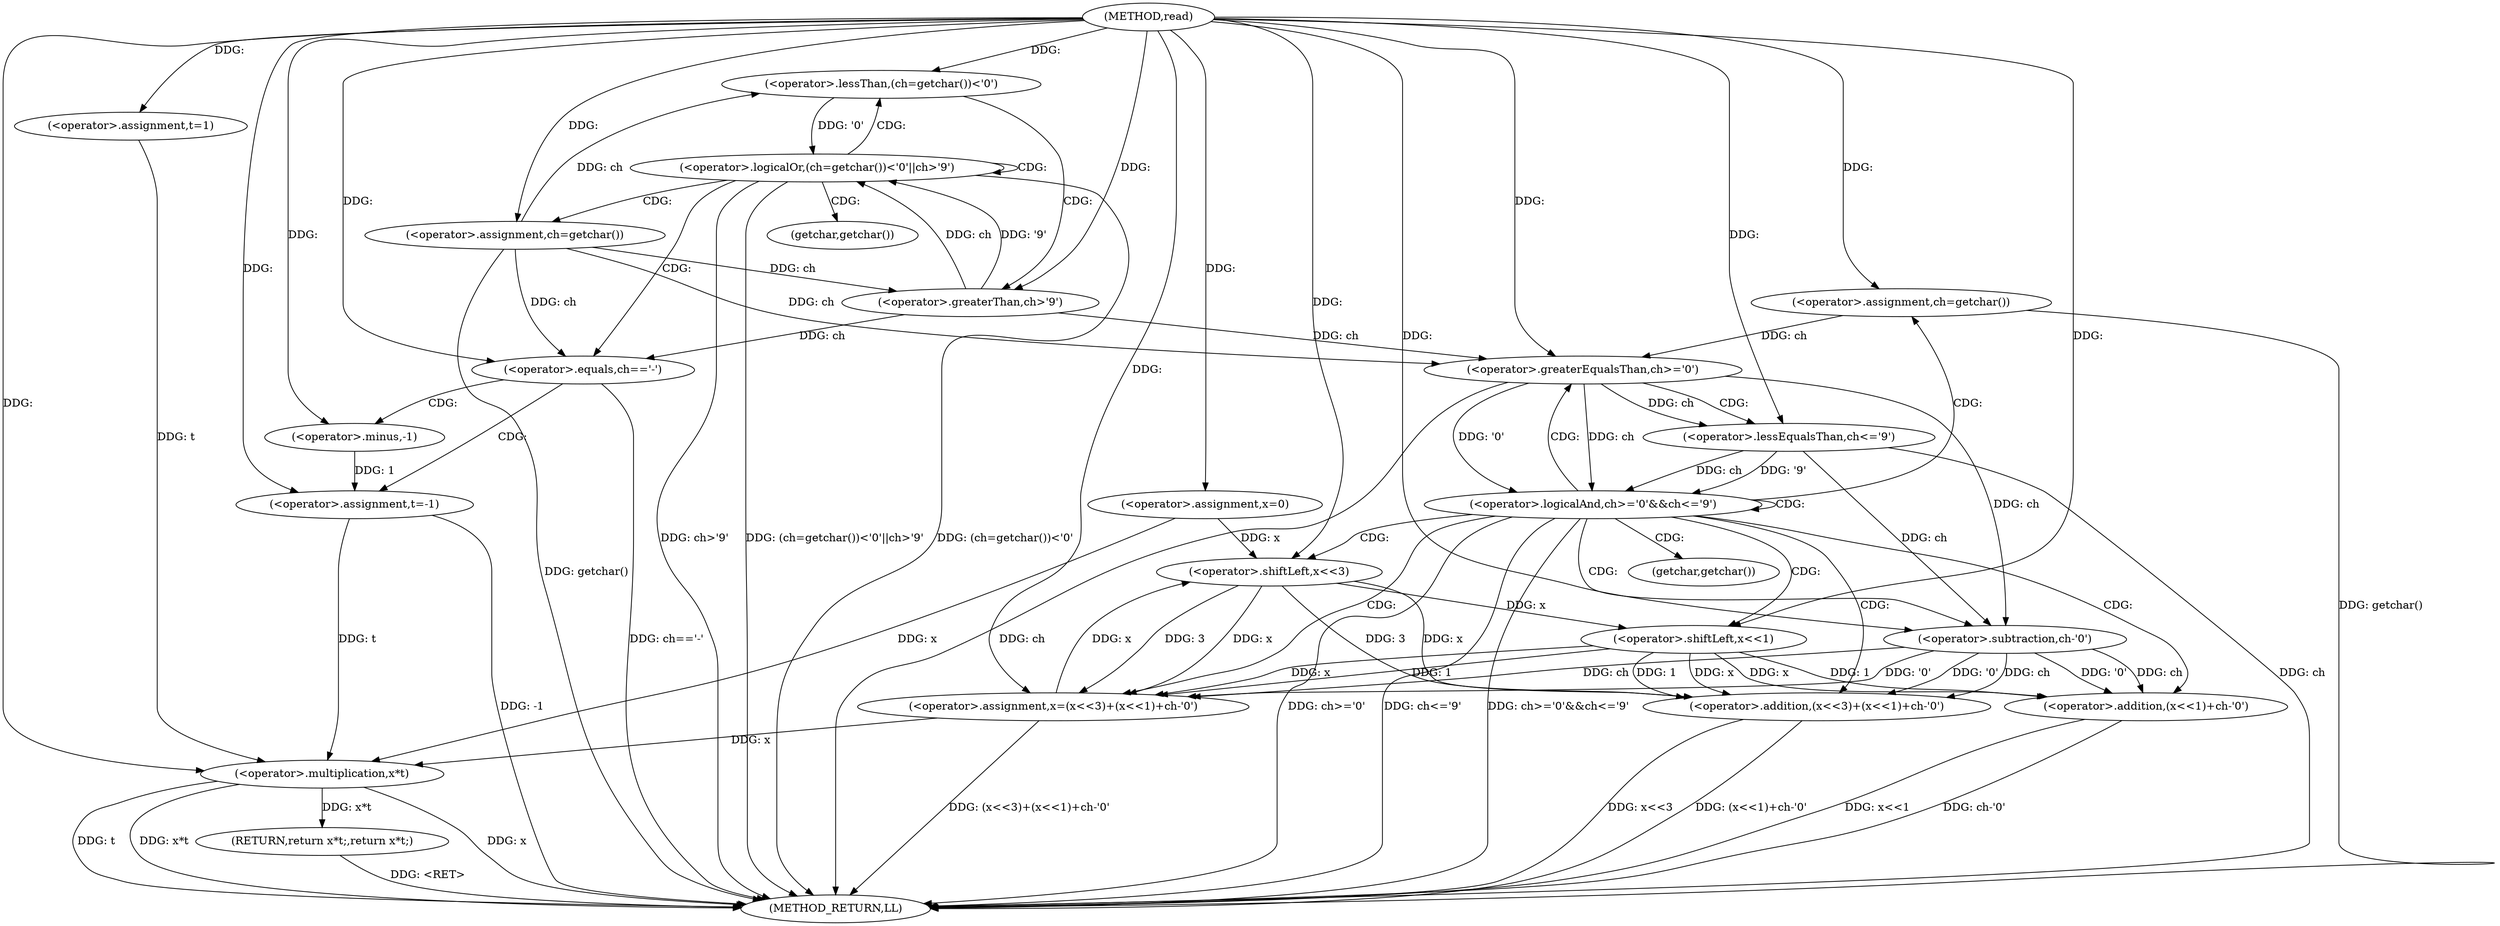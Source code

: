 digraph "read" {  
"1000113" [label = "(METHOD,read)" ]
"1000171" [label = "(METHOD_RETURN,LL)" ]
"1000116" [label = "(<operator>.assignment,x=0)" ]
"1000120" [label = "(<operator>.assignment,t=1)" ]
"1000167" [label = "(RETURN,return x*t;,return x*t;)" ]
"1000125" [label = "(<operator>.logicalOr,(ch=getchar())<'0'||ch>'9')" ]
"1000143" [label = "(<operator>.logicalAnd,ch>='0'&&ch<='9')" ]
"1000168" [label = "(<operator>.multiplication,x*t)" ]
"1000135" [label = "(<operator>.equals,ch=='-')" ]
"1000138" [label = "(<operator>.assignment,t=-1)" ]
"1000151" [label = "(<operator>.assignment,x=(x<<3)+(x<<1)+ch-'0')" ]
"1000164" [label = "(<operator>.assignment,ch=getchar())" ]
"1000126" [label = "(<operator>.lessThan,(ch=getchar())<'0')" ]
"1000131" [label = "(<operator>.greaterThan,ch>'9')" ]
"1000144" [label = "(<operator>.greaterEqualsThan,ch>='0')" ]
"1000147" [label = "(<operator>.lessEqualsThan,ch<='9')" ]
"1000127" [label = "(<operator>.assignment,ch=getchar())" ]
"1000140" [label = "(<operator>.minus,-1)" ]
"1000153" [label = "(<operator>.addition,(x<<3)+(x<<1)+ch-'0')" ]
"1000154" [label = "(<operator>.shiftLeft,x<<3)" ]
"1000157" [label = "(<operator>.addition,(x<<1)+ch-'0')" ]
"1000158" [label = "(<operator>.shiftLeft,x<<1)" ]
"1000161" [label = "(<operator>.subtraction,ch-'0')" ]
"1000166" [label = "(getchar,getchar())" ]
"1000129" [label = "(getchar,getchar())" ]
  "1000127" -> "1000171"  [ label = "DDG: getchar()"] 
  "1000125" -> "1000171"  [ label = "DDG: (ch=getchar())<'0'"] 
  "1000125" -> "1000171"  [ label = "DDG: ch>'9'"] 
  "1000125" -> "1000171"  [ label = "DDG: (ch=getchar())<'0'||ch>'9'"] 
  "1000144" -> "1000171"  [ label = "DDG: ch"] 
  "1000143" -> "1000171"  [ label = "DDG: ch>='0'"] 
  "1000147" -> "1000171"  [ label = "DDG: ch"] 
  "1000143" -> "1000171"  [ label = "DDG: ch<='9'"] 
  "1000143" -> "1000171"  [ label = "DDG: ch>='0'&&ch<='9'"] 
  "1000168" -> "1000171"  [ label = "DDG: x"] 
  "1000168" -> "1000171"  [ label = "DDG: t"] 
  "1000168" -> "1000171"  [ label = "DDG: x*t"] 
  "1000153" -> "1000171"  [ label = "DDG: x<<3"] 
  "1000157" -> "1000171"  [ label = "DDG: x<<1"] 
  "1000157" -> "1000171"  [ label = "DDG: ch-'0'"] 
  "1000153" -> "1000171"  [ label = "DDG: (x<<1)+ch-'0'"] 
  "1000151" -> "1000171"  [ label = "DDG: (x<<3)+(x<<1)+ch-'0'"] 
  "1000164" -> "1000171"  [ label = "DDG: getchar()"] 
  "1000135" -> "1000171"  [ label = "DDG: ch=='-'"] 
  "1000138" -> "1000171"  [ label = "DDG: -1"] 
  "1000167" -> "1000171"  [ label = "DDG: <RET>"] 
  "1000113" -> "1000116"  [ label = "DDG: "] 
  "1000113" -> "1000120"  [ label = "DDG: "] 
  "1000168" -> "1000167"  [ label = "DDG: x*t"] 
  "1000126" -> "1000125"  [ label = "DDG: '0'"] 
  "1000131" -> "1000125"  [ label = "DDG: ch"] 
  "1000131" -> "1000125"  [ label = "DDG: '9'"] 
  "1000140" -> "1000138"  [ label = "DDG: 1"] 
  "1000144" -> "1000143"  [ label = "DDG: '0'"] 
  "1000144" -> "1000143"  [ label = "DDG: ch"] 
  "1000147" -> "1000143"  [ label = "DDG: ch"] 
  "1000147" -> "1000143"  [ label = "DDG: '9'"] 
  "1000154" -> "1000151"  [ label = "DDG: x"] 
  "1000154" -> "1000151"  [ label = "DDG: 3"] 
  "1000161" -> "1000151"  [ label = "DDG: '0'"] 
  "1000161" -> "1000151"  [ label = "DDG: ch"] 
  "1000158" -> "1000151"  [ label = "DDG: 1"] 
  "1000158" -> "1000151"  [ label = "DDG: x"] 
  "1000113" -> "1000164"  [ label = "DDG: "] 
  "1000116" -> "1000168"  [ label = "DDG: x"] 
  "1000151" -> "1000168"  [ label = "DDG: x"] 
  "1000113" -> "1000168"  [ label = "DDG: "] 
  "1000120" -> "1000168"  [ label = "DDG: t"] 
  "1000138" -> "1000168"  [ label = "DDG: t"] 
  "1000127" -> "1000126"  [ label = "DDG: ch"] 
  "1000113" -> "1000126"  [ label = "DDG: "] 
  "1000127" -> "1000131"  [ label = "DDG: ch"] 
  "1000113" -> "1000131"  [ label = "DDG: "] 
  "1000127" -> "1000135"  [ label = "DDG: ch"] 
  "1000131" -> "1000135"  [ label = "DDG: ch"] 
  "1000113" -> "1000135"  [ label = "DDG: "] 
  "1000113" -> "1000138"  [ label = "DDG: "] 
  "1000127" -> "1000144"  [ label = "DDG: ch"] 
  "1000131" -> "1000144"  [ label = "DDG: ch"] 
  "1000164" -> "1000144"  [ label = "DDG: ch"] 
  "1000113" -> "1000144"  [ label = "DDG: "] 
  "1000144" -> "1000147"  [ label = "DDG: ch"] 
  "1000113" -> "1000147"  [ label = "DDG: "] 
  "1000113" -> "1000151"  [ label = "DDG: "] 
  "1000113" -> "1000127"  [ label = "DDG: "] 
  "1000113" -> "1000140"  [ label = "DDG: "] 
  "1000154" -> "1000153"  [ label = "DDG: x"] 
  "1000154" -> "1000153"  [ label = "DDG: 3"] 
  "1000161" -> "1000153"  [ label = "DDG: '0'"] 
  "1000161" -> "1000153"  [ label = "DDG: ch"] 
  "1000158" -> "1000153"  [ label = "DDG: 1"] 
  "1000158" -> "1000153"  [ label = "DDG: x"] 
  "1000116" -> "1000154"  [ label = "DDG: x"] 
  "1000151" -> "1000154"  [ label = "DDG: x"] 
  "1000113" -> "1000154"  [ label = "DDG: "] 
  "1000158" -> "1000157"  [ label = "DDG: 1"] 
  "1000158" -> "1000157"  [ label = "DDG: x"] 
  "1000161" -> "1000157"  [ label = "DDG: '0'"] 
  "1000161" -> "1000157"  [ label = "DDG: ch"] 
  "1000154" -> "1000158"  [ label = "DDG: x"] 
  "1000113" -> "1000158"  [ label = "DDG: "] 
  "1000144" -> "1000161"  [ label = "DDG: ch"] 
  "1000147" -> "1000161"  [ label = "DDG: ch"] 
  "1000113" -> "1000161"  [ label = "DDG: "] 
  "1000125" -> "1000125"  [ label = "CDG: "] 
  "1000125" -> "1000127"  [ label = "CDG: "] 
  "1000125" -> "1000126"  [ label = "CDG: "] 
  "1000125" -> "1000129"  [ label = "CDG: "] 
  "1000125" -> "1000135"  [ label = "CDG: "] 
  "1000143" -> "1000153"  [ label = "CDG: "] 
  "1000143" -> "1000164"  [ label = "CDG: "] 
  "1000143" -> "1000143"  [ label = "CDG: "] 
  "1000143" -> "1000158"  [ label = "CDG: "] 
  "1000143" -> "1000154"  [ label = "CDG: "] 
  "1000143" -> "1000161"  [ label = "CDG: "] 
  "1000143" -> "1000151"  [ label = "CDG: "] 
  "1000143" -> "1000166"  [ label = "CDG: "] 
  "1000143" -> "1000144"  [ label = "CDG: "] 
  "1000143" -> "1000157"  [ label = "CDG: "] 
  "1000126" -> "1000131"  [ label = "CDG: "] 
  "1000135" -> "1000140"  [ label = "CDG: "] 
  "1000135" -> "1000138"  [ label = "CDG: "] 
  "1000144" -> "1000147"  [ label = "CDG: "] 
}
